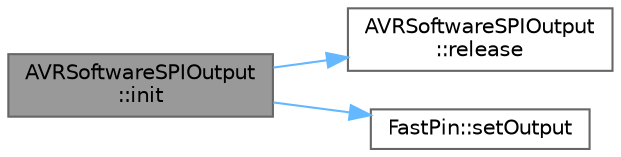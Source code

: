 digraph "AVRSoftwareSPIOutput::init"
{
 // LATEX_PDF_SIZE
  bgcolor="transparent";
  edge [fontname=Helvetica,fontsize=10,labelfontname=Helvetica,labelfontsize=10];
  node [fontname=Helvetica,fontsize=10,shape=box,height=0.2,width=0.4];
  rankdir="LR";
  Node1 [id="Node000001",label="AVRSoftwareSPIOutput\l::init",height=0.2,width=0.4,color="gray40", fillcolor="grey60", style="filled", fontcolor="black",tooltip="Set the clock/data pins to output and make sure the chip select is released."];
  Node1 -> Node2 [id="edge1_Node000001_Node000002",color="steelblue1",style="solid",tooltip=" "];
  Node2 [id="Node000002",label="AVRSoftwareSPIOutput\l::release",height=0.2,width=0.4,color="grey40", fillcolor="white", style="filled",URL="$dc/d57/class_a_v_r_software_s_p_i_output_a677ab5b52bbd6011d48c3a14e3ebdcb2.html#a677ab5b52bbd6011d48c3a14e3ebdcb2",tooltip="Release the SPI chip select line."];
  Node1 -> Node3 [id="edge2_Node000001_Node000003",color="steelblue1",style="solid",tooltip=" "];
  Node3 [id="Node000003",label="FastPin::setOutput",height=0.2,width=0.4,color="grey40", fillcolor="white", style="filled",URL="$db/d3b/class_fast_pin_ab4b349c1763a7565c3ee7b2de52a50c8.html#ab4b349c1763a7565c3ee7b2de52a50c8",tooltip="Set the pin mode as OUTPUT"];
}
